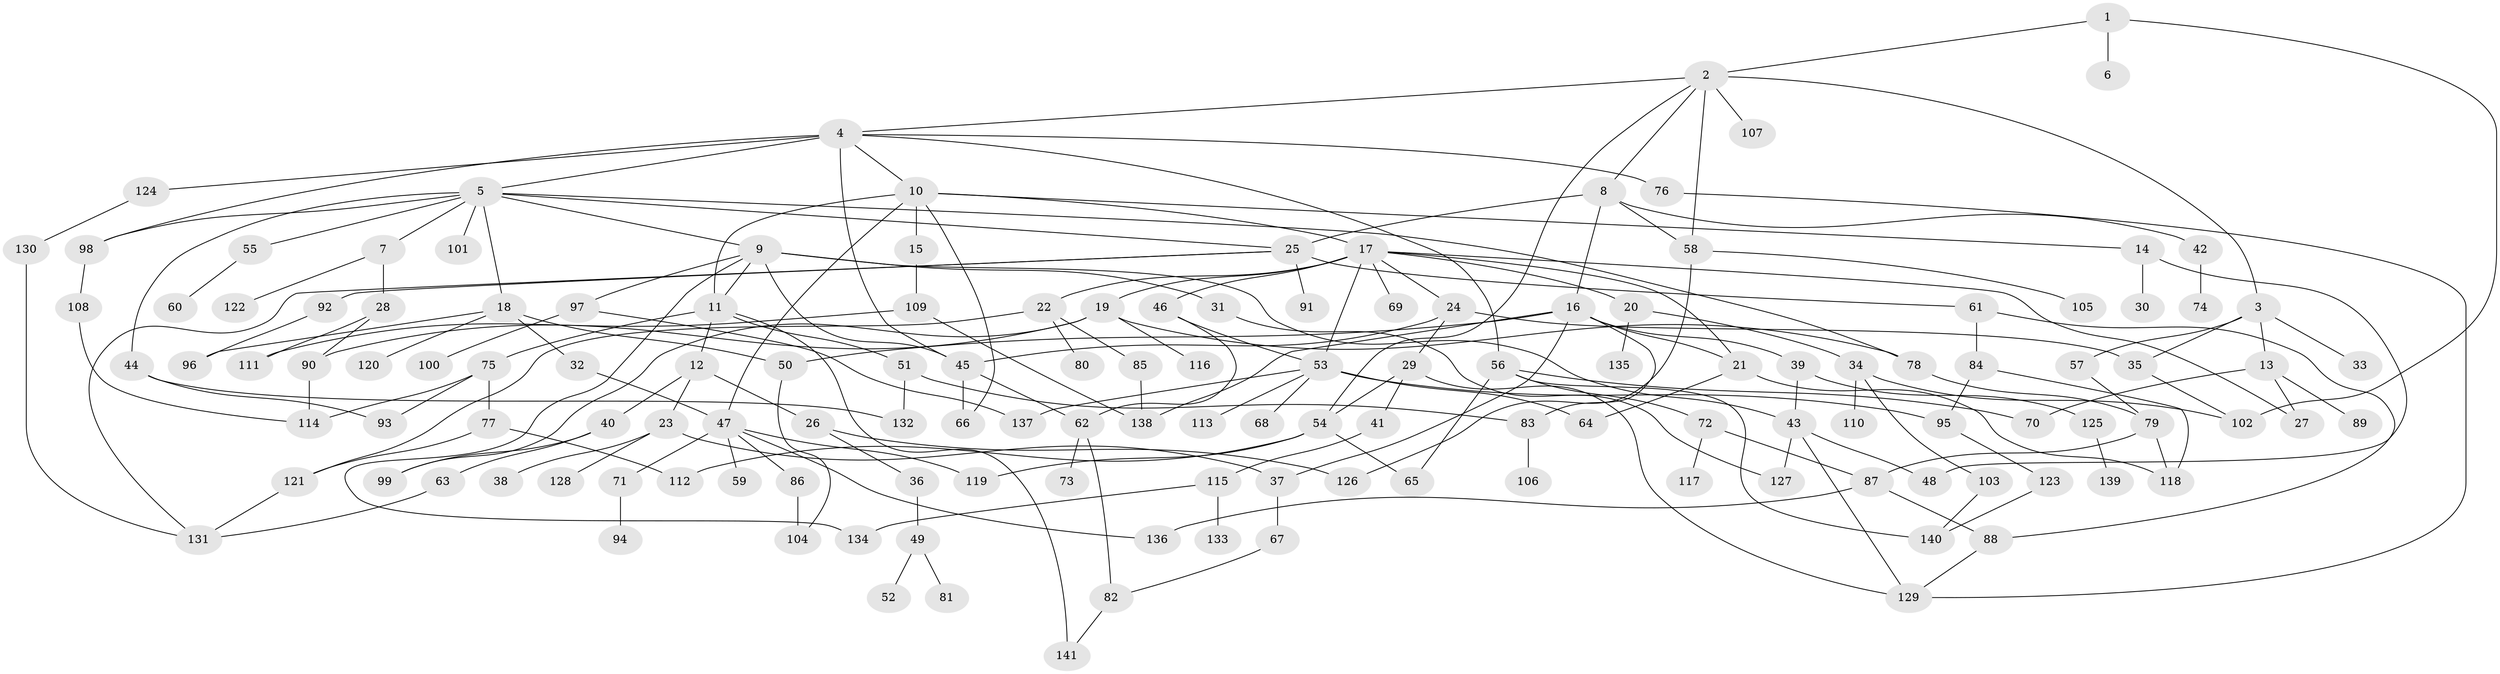 // Generated by graph-tools (version 1.1) at 2025/34/03/09/25 02:34:00]
// undirected, 141 vertices, 200 edges
graph export_dot {
graph [start="1"]
  node [color=gray90,style=filled];
  1;
  2;
  3;
  4;
  5;
  6;
  7;
  8;
  9;
  10;
  11;
  12;
  13;
  14;
  15;
  16;
  17;
  18;
  19;
  20;
  21;
  22;
  23;
  24;
  25;
  26;
  27;
  28;
  29;
  30;
  31;
  32;
  33;
  34;
  35;
  36;
  37;
  38;
  39;
  40;
  41;
  42;
  43;
  44;
  45;
  46;
  47;
  48;
  49;
  50;
  51;
  52;
  53;
  54;
  55;
  56;
  57;
  58;
  59;
  60;
  61;
  62;
  63;
  64;
  65;
  66;
  67;
  68;
  69;
  70;
  71;
  72;
  73;
  74;
  75;
  76;
  77;
  78;
  79;
  80;
  81;
  82;
  83;
  84;
  85;
  86;
  87;
  88;
  89;
  90;
  91;
  92;
  93;
  94;
  95;
  96;
  97;
  98;
  99;
  100;
  101;
  102;
  103;
  104;
  105;
  106;
  107;
  108;
  109;
  110;
  111;
  112;
  113;
  114;
  115;
  116;
  117;
  118;
  119;
  120;
  121;
  122;
  123;
  124;
  125;
  126;
  127;
  128;
  129;
  130;
  131;
  132;
  133;
  134;
  135;
  136;
  137;
  138;
  139;
  140;
  141;
  1 -- 2;
  1 -- 6;
  1 -- 102;
  2 -- 3;
  2 -- 4;
  2 -- 8;
  2 -- 54;
  2 -- 107;
  2 -- 58;
  3 -- 13;
  3 -- 33;
  3 -- 35;
  3 -- 57;
  4 -- 5;
  4 -- 10;
  4 -- 56;
  4 -- 76;
  4 -- 124;
  4 -- 98;
  4 -- 45;
  5 -- 7;
  5 -- 9;
  5 -- 18;
  5 -- 44;
  5 -- 55;
  5 -- 78;
  5 -- 98;
  5 -- 101;
  5 -- 25;
  7 -- 28;
  7 -- 122;
  8 -- 16;
  8 -- 25;
  8 -- 42;
  8 -- 58;
  9 -- 11;
  9 -- 31;
  9 -- 43;
  9 -- 45;
  9 -- 97;
  9 -- 134;
  10 -- 14;
  10 -- 15;
  10 -- 17;
  10 -- 47;
  10 -- 66;
  10 -- 11;
  11 -- 12;
  11 -- 51;
  11 -- 75;
  11 -- 141;
  12 -- 23;
  12 -- 26;
  12 -- 40;
  13 -- 27;
  13 -- 89;
  13 -- 70;
  14 -- 30;
  14 -- 48;
  15 -- 109;
  16 -- 21;
  16 -- 39;
  16 -- 138;
  16 -- 50;
  16 -- 83;
  16 -- 37;
  17 -- 19;
  17 -- 20;
  17 -- 22;
  17 -- 24;
  17 -- 46;
  17 -- 53;
  17 -- 69;
  17 -- 21;
  17 -- 27;
  18 -- 32;
  18 -- 50;
  18 -- 96;
  18 -- 120;
  19 -- 90;
  19 -- 99;
  19 -- 116;
  19 -- 78;
  20 -- 34;
  20 -- 135;
  21 -- 64;
  21 -- 118;
  22 -- 80;
  22 -- 85;
  22 -- 121;
  23 -- 37;
  23 -- 38;
  23 -- 128;
  24 -- 29;
  24 -- 35;
  24 -- 45;
  25 -- 61;
  25 -- 91;
  25 -- 92;
  25 -- 131;
  26 -- 36;
  26 -- 126;
  28 -- 111;
  28 -- 90;
  29 -- 41;
  29 -- 129;
  29 -- 54;
  31 -- 127;
  32 -- 47;
  34 -- 103;
  34 -- 110;
  34 -- 102;
  35 -- 102;
  36 -- 49;
  37 -- 67;
  39 -- 125;
  39 -- 43;
  40 -- 63;
  40 -- 99;
  41 -- 115;
  42 -- 74;
  43 -- 48;
  43 -- 127;
  43 -- 129;
  44 -- 132;
  44 -- 93;
  45 -- 66;
  45 -- 62;
  46 -- 62;
  46 -- 53;
  47 -- 59;
  47 -- 71;
  47 -- 86;
  47 -- 119;
  47 -- 136;
  49 -- 52;
  49 -- 81;
  50 -- 104;
  51 -- 83;
  51 -- 132;
  53 -- 68;
  53 -- 113;
  53 -- 137;
  53 -- 64;
  53 -- 95;
  54 -- 119;
  54 -- 112;
  54 -- 65;
  55 -- 60;
  56 -- 65;
  56 -- 70;
  56 -- 72;
  56 -- 140;
  57 -- 79;
  58 -- 105;
  58 -- 126;
  61 -- 84;
  61 -- 88;
  62 -- 73;
  62 -- 82;
  63 -- 131;
  67 -- 82;
  71 -- 94;
  72 -- 87;
  72 -- 117;
  75 -- 77;
  75 -- 93;
  75 -- 114;
  76 -- 129;
  77 -- 112;
  77 -- 121;
  78 -- 79;
  79 -- 118;
  79 -- 87;
  82 -- 141;
  83 -- 106;
  84 -- 95;
  84 -- 118;
  85 -- 138;
  86 -- 104;
  87 -- 136;
  87 -- 88;
  88 -- 129;
  90 -- 114;
  92 -- 96;
  95 -- 123;
  97 -- 100;
  97 -- 137;
  98 -- 108;
  103 -- 140;
  108 -- 114;
  109 -- 138;
  109 -- 111;
  115 -- 133;
  115 -- 134;
  121 -- 131;
  123 -- 140;
  124 -- 130;
  125 -- 139;
  130 -- 131;
}
